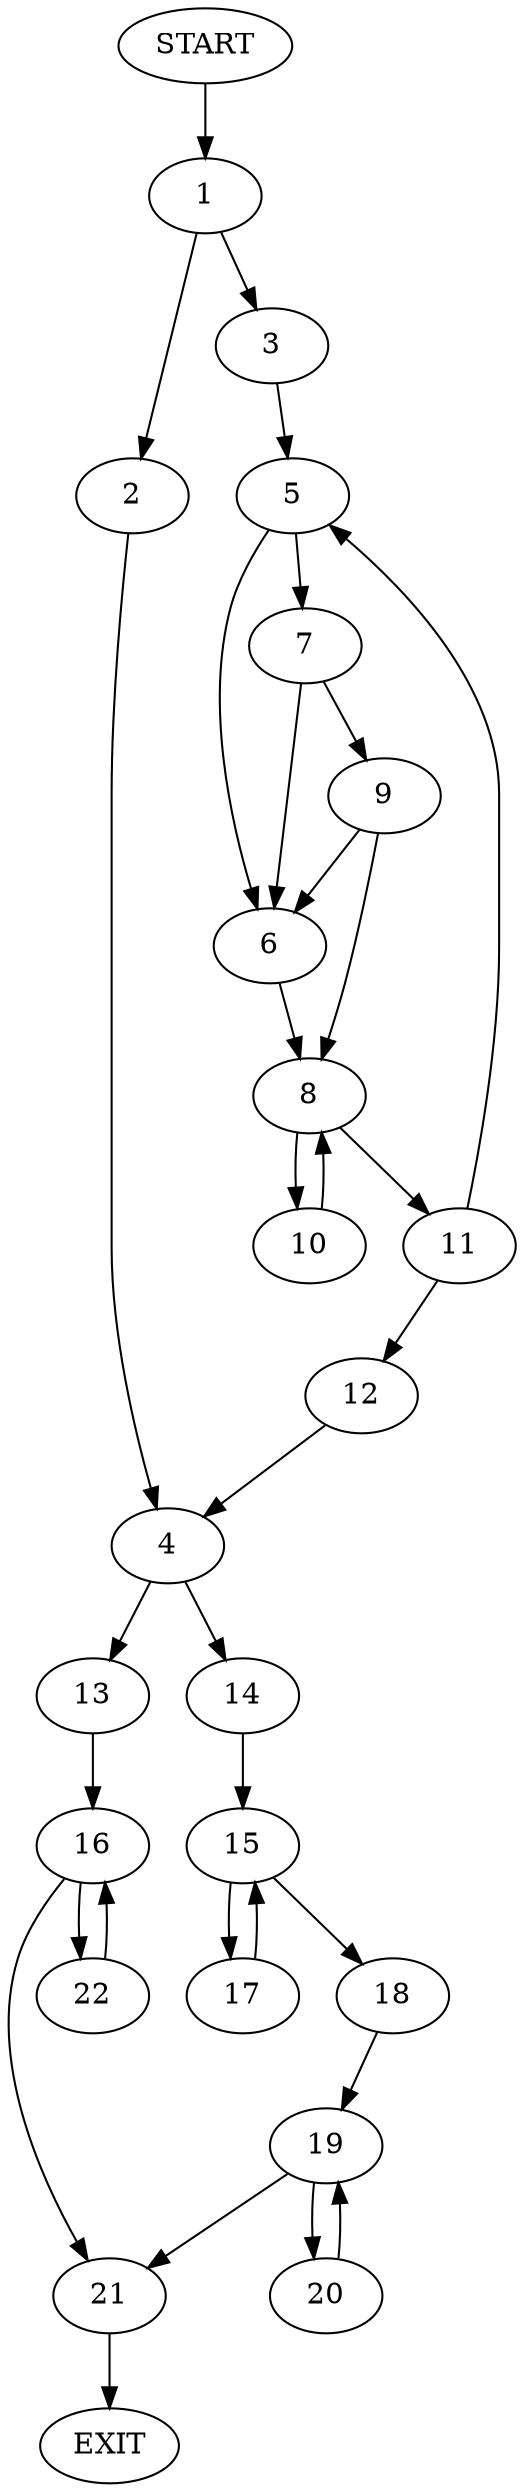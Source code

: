 digraph {
0 [label="START"]
23 [label="EXIT"]
0 -> 1
1 -> 2
1 -> 3
2 -> 4
3 -> 5
5 -> 6
5 -> 7
6 -> 8
7 -> 6
7 -> 9
9 -> 6
9 -> 8
8 -> 10
8 -> 11
10 -> 8
11 -> 12
11 -> 5
12 -> 4
4 -> 13
4 -> 14
14 -> 15
13 -> 16
15 -> 17
15 -> 18
18 -> 19
17 -> 15
19 -> 20
19 -> 21
20 -> 19
21 -> 23
16 -> 22
16 -> 21
22 -> 16
}
